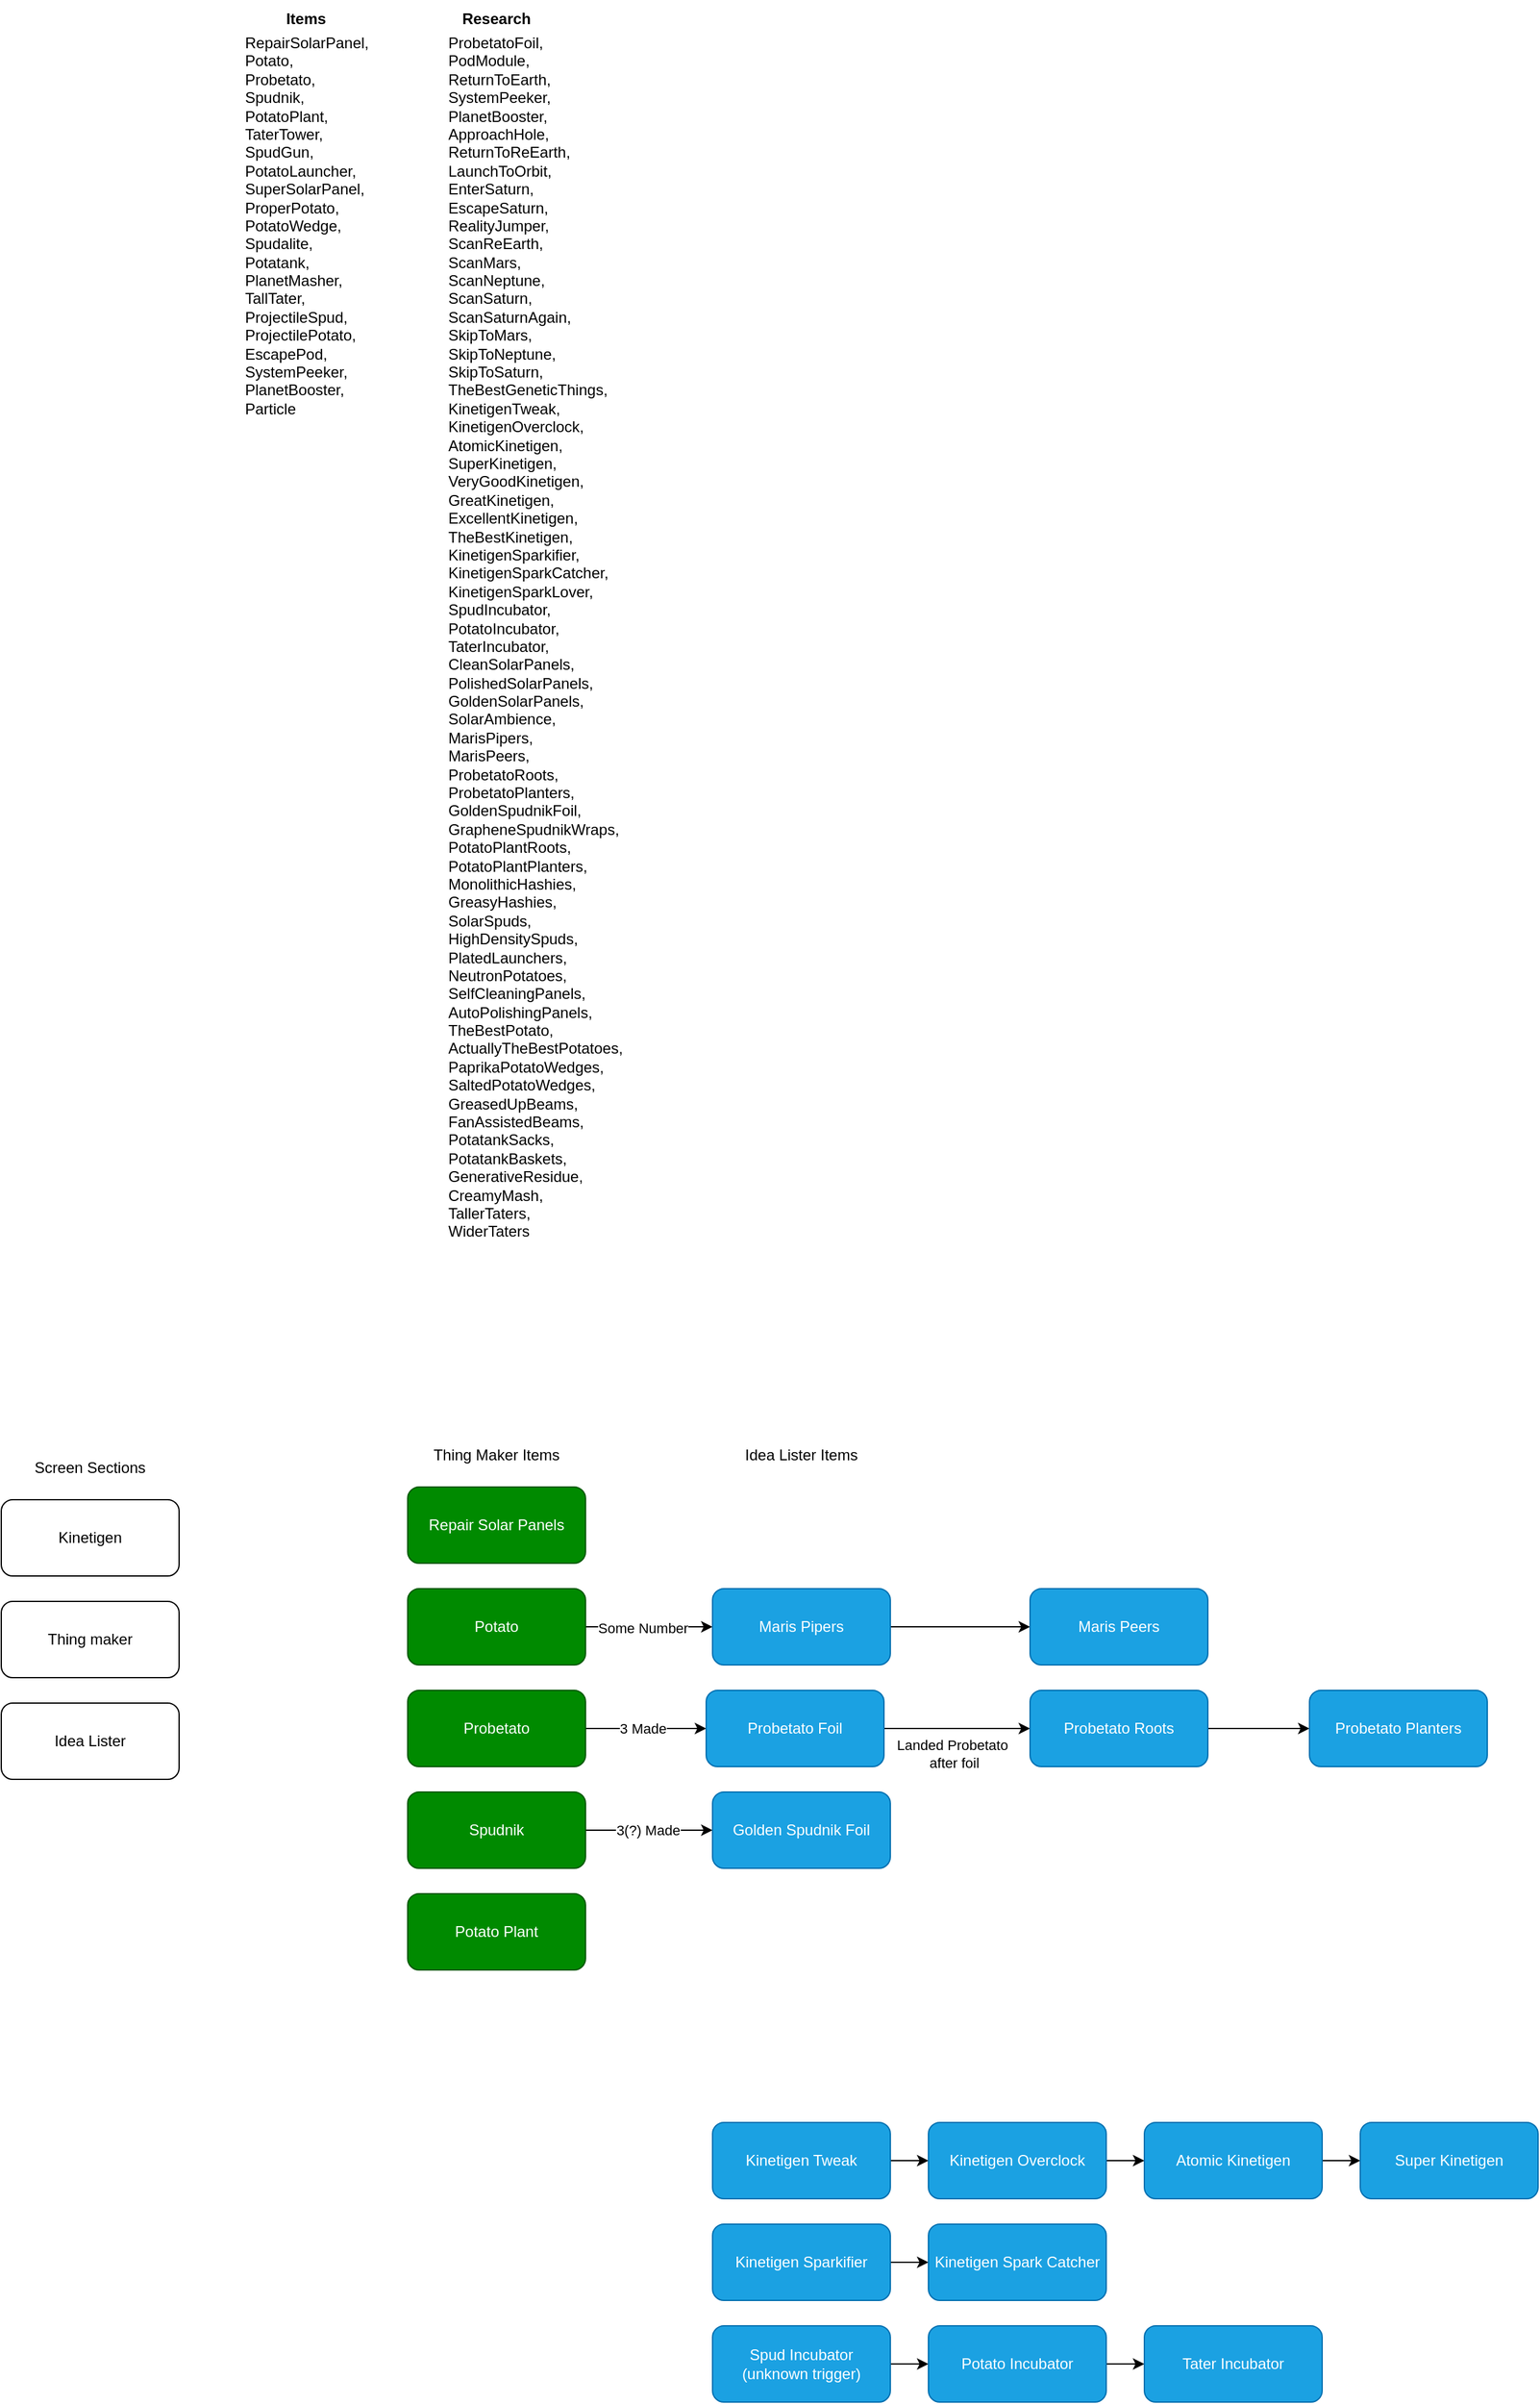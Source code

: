 <mxfile version="28.2.8">
  <diagram name="Page-1" id="n3-GUCPDhhxMAptAHIXt">
    <mxGraphModel dx="2276" dy="1851" grid="1" gridSize="10" guides="1" tooltips="1" connect="1" arrows="1" fold="1" page="1" pageScale="1" pageWidth="850" pageHeight="1100" math="0" shadow="0">
      <root>
        <mxCell id="0" />
        <mxCell id="1" parent="0" />
        <mxCell id="xfNLc5fEMq5k_Efv11nq-2" value="Repair Solar Panels" style="rounded=1;whiteSpace=wrap;html=1;fillColor=#008a00;fontColor=#ffffff;strokeColor=#005700;" vertex="1" parent="1">
          <mxGeometry x="40" y="80" width="140" height="60" as="geometry" />
        </mxCell>
        <mxCell id="xfNLc5fEMq5k_Efv11nq-3" value="Kinetigen" style="rounded=1;whiteSpace=wrap;html=1;" vertex="1" parent="1">
          <mxGeometry x="-280" y="90" width="140" height="60" as="geometry" />
        </mxCell>
        <mxCell id="xfNLc5fEMq5k_Efv11nq-4" value="Thing maker" style="rounded=1;whiteSpace=wrap;html=1;" vertex="1" parent="1">
          <mxGeometry x="-280" y="170" width="140" height="60" as="geometry" />
        </mxCell>
        <mxCell id="xfNLc5fEMq5k_Efv11nq-5" value="Idea Lister" style="rounded=1;whiteSpace=wrap;html=1;" vertex="1" parent="1">
          <mxGeometry x="-280" y="250" width="140" height="60" as="geometry" />
        </mxCell>
        <mxCell id="xfNLc5fEMq5k_Efv11nq-17" style="edgeStyle=orthogonalEdgeStyle;rounded=0;orthogonalLoop=1;jettySize=auto;html=1;entryX=0;entryY=0.5;entryDx=0;entryDy=0;" edge="1" parent="1" source="xfNLc5fEMq5k_Efv11nq-6" target="xfNLc5fEMq5k_Efv11nq-16">
          <mxGeometry relative="1" as="geometry" />
        </mxCell>
        <mxCell id="xfNLc5fEMq5k_Efv11nq-20" value="Some Number" style="edgeLabel;html=1;align=center;verticalAlign=middle;resizable=0;points=[];" vertex="1" connectable="0" parent="xfNLc5fEMq5k_Efv11nq-17">
          <mxGeometry x="-0.111" y="-1" relative="1" as="geometry">
            <mxPoint as="offset" />
          </mxGeometry>
        </mxCell>
        <mxCell id="xfNLc5fEMq5k_Efv11nq-6" value="Potato" style="rounded=1;whiteSpace=wrap;html=1;fillColor=#008a00;fontColor=#ffffff;strokeColor=#005700;" vertex="1" parent="1">
          <mxGeometry x="40" y="160" width="140" height="60" as="geometry" />
        </mxCell>
        <mxCell id="xfNLc5fEMq5k_Efv11nq-39" style="edgeStyle=orthogonalEdgeStyle;rounded=0;orthogonalLoop=1;jettySize=auto;html=1;exitX=1;exitY=0.5;exitDx=0;exitDy=0;" edge="1" parent="1" source="xfNLc5fEMq5k_Efv11nq-7" target="xfNLc5fEMq5k_Efv11nq-24">
          <mxGeometry relative="1" as="geometry" />
        </mxCell>
        <mxCell id="xfNLc5fEMq5k_Efv11nq-40" value="3 Made" style="edgeLabel;html=1;align=center;verticalAlign=middle;resizable=0;points=[];" vertex="1" connectable="0" parent="xfNLc5fEMq5k_Efv11nq-39">
          <mxGeometry x="0.158" y="-3" relative="1" as="geometry">
            <mxPoint x="-10" y="-3" as="offset" />
          </mxGeometry>
        </mxCell>
        <mxCell id="xfNLc5fEMq5k_Efv11nq-7" value="Probetato" style="rounded=1;whiteSpace=wrap;html=1;fillColor=#008a00;fontColor=#ffffff;strokeColor=#005700;" vertex="1" parent="1">
          <mxGeometry x="40" y="240" width="140" height="60" as="geometry" />
        </mxCell>
        <mxCell id="xfNLc5fEMq5k_Efv11nq-8" value="Thing Maker Items" style="text;html=1;whiteSpace=wrap;strokeColor=none;fillColor=none;align=center;verticalAlign=middle;rounded=0;" vertex="1" parent="1">
          <mxGeometry x="45" y="40" width="130" height="30" as="geometry" />
        </mxCell>
        <mxCell id="xfNLc5fEMq5k_Efv11nq-9" value="Screen Sections" style="text;html=1;whiteSpace=wrap;strokeColor=none;fillColor=none;align=center;verticalAlign=middle;rounded=0;" vertex="1" parent="1">
          <mxGeometry x="-275" y="50" width="130" height="30" as="geometry" />
        </mxCell>
        <mxCell id="xfNLc5fEMq5k_Efv11nq-15" value="" style="edgeStyle=orthogonalEdgeStyle;rounded=0;orthogonalLoop=1;jettySize=auto;html=1;" edge="1" parent="1" source="xfNLc5fEMq5k_Efv11nq-10" target="xfNLc5fEMq5k_Efv11nq-14">
          <mxGeometry relative="1" as="geometry" />
        </mxCell>
        <mxCell id="xfNLc5fEMq5k_Efv11nq-10" value="Kinetigen Tweak" style="rounded=1;whiteSpace=wrap;html=1;fillColor=#1ba1e2;fontColor=#ffffff;strokeColor=#006EAF;" vertex="1" parent="1">
          <mxGeometry x="280" y="580" width="140" height="60" as="geometry" />
        </mxCell>
        <mxCell id="xfNLc5fEMq5k_Efv11nq-13" value="Idea Lister Items" style="text;html=1;whiteSpace=wrap;strokeColor=none;fillColor=none;align=center;verticalAlign=middle;rounded=0;" vertex="1" parent="1">
          <mxGeometry x="285" y="40" width="130" height="30" as="geometry" />
        </mxCell>
        <mxCell id="xfNLc5fEMq5k_Efv11nq-30" value="" style="edgeStyle=orthogonalEdgeStyle;rounded=0;orthogonalLoop=1;jettySize=auto;html=1;" edge="1" parent="1" source="xfNLc5fEMq5k_Efv11nq-14" target="xfNLc5fEMq5k_Efv11nq-29">
          <mxGeometry relative="1" as="geometry" />
        </mxCell>
        <mxCell id="xfNLc5fEMq5k_Efv11nq-14" value="Kinetigen Overclock" style="rounded=1;whiteSpace=wrap;html=1;fillColor=#1ba1e2;fontColor=#ffffff;strokeColor=#006EAF;" vertex="1" parent="1">
          <mxGeometry x="450" y="580" width="140" height="60" as="geometry" />
        </mxCell>
        <mxCell id="xfNLc5fEMq5k_Efv11nq-19" value="" style="edgeStyle=orthogonalEdgeStyle;rounded=0;orthogonalLoop=1;jettySize=auto;html=1;" edge="1" parent="1" source="xfNLc5fEMq5k_Efv11nq-16" target="xfNLc5fEMq5k_Efv11nq-18">
          <mxGeometry relative="1" as="geometry" />
        </mxCell>
        <mxCell id="xfNLc5fEMq5k_Efv11nq-16" value="Maris Pipers" style="rounded=1;whiteSpace=wrap;html=1;fillColor=#1ba1e2;fontColor=#ffffff;strokeColor=#006EAF;" vertex="1" parent="1">
          <mxGeometry x="280" y="160" width="140" height="60" as="geometry" />
        </mxCell>
        <mxCell id="xfNLc5fEMq5k_Efv11nq-18" value="Maris Peers" style="rounded=1;whiteSpace=wrap;html=1;fillColor=#1ba1e2;fontColor=#ffffff;strokeColor=#006EAF;" vertex="1" parent="1">
          <mxGeometry x="530" y="160" width="140" height="60" as="geometry" />
        </mxCell>
        <mxCell id="xfNLc5fEMq5k_Efv11nq-42" value="" style="edgeStyle=orthogonalEdgeStyle;rounded=0;orthogonalLoop=1;jettySize=auto;html=1;" edge="1" parent="1" source="xfNLc5fEMq5k_Efv11nq-24" target="xfNLc5fEMq5k_Efv11nq-41">
          <mxGeometry relative="1" as="geometry" />
        </mxCell>
        <mxCell id="xfNLc5fEMq5k_Efv11nq-43" value="Landed Probetato&amp;nbsp;&lt;div&gt;after foil&lt;/div&gt;" style="edgeLabel;html=1;align=center;verticalAlign=middle;resizable=0;points=[];" vertex="1" connectable="0" parent="xfNLc5fEMq5k_Efv11nq-42">
          <mxGeometry x="-0.252" y="3" relative="1" as="geometry">
            <mxPoint x="12" y="23" as="offset" />
          </mxGeometry>
        </mxCell>
        <mxCell id="xfNLc5fEMq5k_Efv11nq-24" value="Probetato Foil" style="rounded=1;whiteSpace=wrap;html=1;fillColor=#1ba1e2;fontColor=#ffffff;strokeColor=#006EAF;" vertex="1" parent="1">
          <mxGeometry x="275" y="240" width="140" height="60" as="geometry" />
        </mxCell>
        <mxCell id="xfNLc5fEMq5k_Efv11nq-33" style="edgeStyle=orthogonalEdgeStyle;rounded=0;orthogonalLoop=1;jettySize=auto;html=1;exitX=1;exitY=0.5;exitDx=0;exitDy=0;entryX=0;entryY=0.5;entryDx=0;entryDy=0;" edge="1" parent="1" source="xfNLc5fEMq5k_Efv11nq-28" target="xfNLc5fEMq5k_Efv11nq-32">
          <mxGeometry relative="1" as="geometry" />
        </mxCell>
        <mxCell id="xfNLc5fEMq5k_Efv11nq-34" value="3(?) Made" style="edgeLabel;html=1;align=center;verticalAlign=middle;resizable=0;points=[];" vertex="1" connectable="0" parent="xfNLc5fEMq5k_Efv11nq-33">
          <mxGeometry x="-0.029" relative="1" as="geometry">
            <mxPoint as="offset" />
          </mxGeometry>
        </mxCell>
        <mxCell id="xfNLc5fEMq5k_Efv11nq-28" value="Spudnik" style="rounded=1;whiteSpace=wrap;html=1;fillColor=#008a00;fontColor=#ffffff;strokeColor=#005700;" vertex="1" parent="1">
          <mxGeometry x="40" y="320" width="140" height="60" as="geometry" />
        </mxCell>
        <mxCell id="xfNLc5fEMq5k_Efv11nq-52" value="" style="edgeStyle=orthogonalEdgeStyle;rounded=0;orthogonalLoop=1;jettySize=auto;html=1;" edge="1" parent="1" source="xfNLc5fEMq5k_Efv11nq-29" target="xfNLc5fEMq5k_Efv11nq-51">
          <mxGeometry relative="1" as="geometry" />
        </mxCell>
        <mxCell id="xfNLc5fEMq5k_Efv11nq-29" value="Atomic Kinetigen" style="rounded=1;whiteSpace=wrap;html=1;fillColor=#1ba1e2;fontColor=#ffffff;strokeColor=#006EAF;" vertex="1" parent="1">
          <mxGeometry x="620" y="580" width="140" height="60" as="geometry" />
        </mxCell>
        <mxCell id="xfNLc5fEMq5k_Efv11nq-38" value="" style="edgeStyle=orthogonalEdgeStyle;rounded=0;orthogonalLoop=1;jettySize=auto;html=1;" edge="1" parent="1" source="xfNLc5fEMq5k_Efv11nq-31" target="xfNLc5fEMq5k_Efv11nq-37">
          <mxGeometry relative="1" as="geometry" />
        </mxCell>
        <mxCell id="xfNLc5fEMq5k_Efv11nq-31" value="Kinetigen Sparkifier" style="rounded=1;whiteSpace=wrap;html=1;fillColor=#1ba1e2;fontColor=#ffffff;strokeColor=#006EAF;" vertex="1" parent="1">
          <mxGeometry x="280" y="660" width="140" height="60" as="geometry" />
        </mxCell>
        <mxCell id="xfNLc5fEMq5k_Efv11nq-32" value="Golden Spudnik Foil" style="rounded=1;whiteSpace=wrap;html=1;fillColor=#1ba1e2;fontColor=#ffffff;strokeColor=#006EAF;" vertex="1" parent="1">
          <mxGeometry x="280" y="320" width="140" height="60" as="geometry" />
        </mxCell>
        <mxCell id="xfNLc5fEMq5k_Efv11nq-37" value="Kinetigen Spark Catcher" style="rounded=1;whiteSpace=wrap;html=1;fillColor=#1ba1e2;fontColor=#ffffff;strokeColor=#006EAF;" vertex="1" parent="1">
          <mxGeometry x="450" y="660" width="140" height="60" as="geometry" />
        </mxCell>
        <mxCell id="xfNLc5fEMq5k_Efv11nq-45" value="" style="edgeStyle=orthogonalEdgeStyle;rounded=0;orthogonalLoop=1;jettySize=auto;html=1;" edge="1" parent="1" source="xfNLc5fEMq5k_Efv11nq-41" target="xfNLc5fEMq5k_Efv11nq-44">
          <mxGeometry relative="1" as="geometry" />
        </mxCell>
        <mxCell id="xfNLc5fEMq5k_Efv11nq-41" value="Probetato Roots" style="rounded=1;whiteSpace=wrap;html=1;fillColor=#1ba1e2;fontColor=#ffffff;strokeColor=#006EAF;" vertex="1" parent="1">
          <mxGeometry x="530" y="240" width="140" height="60" as="geometry" />
        </mxCell>
        <mxCell id="xfNLc5fEMq5k_Efv11nq-44" value="Probetato Planters" style="rounded=1;whiteSpace=wrap;html=1;fillColor=#1ba1e2;fontColor=#ffffff;strokeColor=#006EAF;" vertex="1" parent="1">
          <mxGeometry x="750" y="240" width="140" height="60" as="geometry" />
        </mxCell>
        <mxCell id="xfNLc5fEMq5k_Efv11nq-48" value="" style="edgeStyle=orthogonalEdgeStyle;rounded=0;orthogonalLoop=1;jettySize=auto;html=1;" edge="1" parent="1" source="xfNLc5fEMq5k_Efv11nq-46" target="xfNLc5fEMq5k_Efv11nq-47">
          <mxGeometry relative="1" as="geometry" />
        </mxCell>
        <mxCell id="xfNLc5fEMq5k_Efv11nq-46" value="Spud Incubator&lt;div&gt;(unknown trigger)&lt;/div&gt;" style="rounded=1;whiteSpace=wrap;html=1;fillColor=#1ba1e2;fontColor=#ffffff;strokeColor=#006EAF;" vertex="1" parent="1">
          <mxGeometry x="280" y="740" width="140" height="60" as="geometry" />
        </mxCell>
        <mxCell id="xfNLc5fEMq5k_Efv11nq-54" value="" style="edgeStyle=orthogonalEdgeStyle;rounded=0;orthogonalLoop=1;jettySize=auto;html=1;" edge="1" parent="1" source="xfNLc5fEMq5k_Efv11nq-47" target="xfNLc5fEMq5k_Efv11nq-53">
          <mxGeometry relative="1" as="geometry" />
        </mxCell>
        <mxCell id="xfNLc5fEMq5k_Efv11nq-47" value="Potato Incubator" style="rounded=1;whiteSpace=wrap;html=1;fillColor=#1ba1e2;fontColor=#ffffff;strokeColor=#006EAF;" vertex="1" parent="1">
          <mxGeometry x="450" y="740" width="140" height="60" as="geometry" />
        </mxCell>
        <mxCell id="xfNLc5fEMq5k_Efv11nq-49" value="Potato Plant" style="rounded=1;whiteSpace=wrap;html=1;fillColor=#008a00;fontColor=#ffffff;strokeColor=#005700;" vertex="1" parent="1">
          <mxGeometry x="40" y="400" width="140" height="60" as="geometry" />
        </mxCell>
        <mxCell id="xfNLc5fEMq5k_Efv11nq-51" value="Super Kinetigen" style="rounded=1;whiteSpace=wrap;html=1;fillColor=#1ba1e2;fontColor=#ffffff;strokeColor=#006EAF;" vertex="1" parent="1">
          <mxGeometry x="790" y="580" width="140" height="60" as="geometry" />
        </mxCell>
        <mxCell id="xfNLc5fEMq5k_Efv11nq-53" value="Tater Incubator" style="rounded=1;whiteSpace=wrap;html=1;fillColor=#1ba1e2;fontColor=#ffffff;strokeColor=#006EAF;" vertex="1" parent="1">
          <mxGeometry x="620" y="740" width="140" height="60" as="geometry" />
        </mxCell>
        <mxCell id="xfNLc5fEMq5k_Efv11nq-55" value="ProbetatoFoil,&#xa;PodModule,&#xa;ReturnToEarth,&#xa;SystemPeeker,&#xa;PlanetBooster,&#xa;ApproachHole,&#xa;ReturnToReEarth,&#xa;LaunchToOrbit,&#xa;EnterSaturn,&#xa;EscapeSaturn,&#xa;RealityJumper,&#xa;ScanReEarth,&#xa;ScanMars,&#xa;ScanNeptune,&#xa;ScanSaturn,&#xa;ScanSaturnAgain,&#xa;SkipToMars,&#xa;SkipToNeptune,&#xa;SkipToSaturn,&#xa;TheBestGeneticThings,&#xa;KinetigenTweak,&#xa;KinetigenOverclock,&#xa;AtomicKinetigen,&#xa;SuperKinetigen,&#xa;VeryGoodKinetigen,&#xa;GreatKinetigen,&#xa;ExcellentKinetigen,&#xa;TheBestKinetigen,&#xa;KinetigenSparkifier,&#xa;KinetigenSparkCatcher,&#xa;KinetigenSparkLover,&#xa;SpudIncubator,&#xa;PotatoIncubator,&#xa;TaterIncubator,&#xa;CleanSolarPanels,&#xa;PolishedSolarPanels,&#xa;GoldenSolarPanels,&#xa;SolarAmbience,&#xa;MarisPipers,&#xa;MarisPeers,&#xa;ProbetatoRoots,&#xa;ProbetatoPlanters,&#xa;GoldenSpudnikFoil,&#xa;GrapheneSpudnikWraps,&#xa;PotatoPlantRoots,&#xa;PotatoPlantPlanters,&#xa;MonolithicHashies,&#xa;GreasyHashies,&#xa;SolarSpuds,&#xa;HighDensitySpuds,&#xa;PlatedLaunchers,&#xa;NeutronPotatoes,&#xa;SelfCleaningPanels,&#xa;AutoPolishingPanels,&#xa;TheBestPotato,&#xa;ActuallyTheBestPotatoes,&#xa;PaprikaPotatoWedges,&#xa;SaltedPotatoWedges,&#xa;GreasedUpBeams,&#xa;FanAssistedBeams,&#xa;PotatankSacks,&#xa;PotatankBaskets,&#xa;GenerativeResidue,&#xa;CreamyMash,&#xa;TallerTaters,&#xa;WiderTaters" style="text;whiteSpace=wrap;" vertex="1" parent="1">
          <mxGeometry x="70" y="-1070" width="170" height="990" as="geometry" />
        </mxCell>
        <mxCell id="xfNLc5fEMq5k_Efv11nq-57" value="&lt;b&gt;Research&lt;/b&gt;" style="text;html=1;whiteSpace=wrap;strokeColor=none;fillColor=none;align=center;verticalAlign=middle;rounded=0;" vertex="1" parent="1">
          <mxGeometry x="80" y="-1090" width="60" height="30" as="geometry" />
        </mxCell>
        <mxCell id="xfNLc5fEMq5k_Efv11nq-58" value="RepairSolarPanel,&#xa;Potato,&#xa;Probetato,&#xa;Spudnik,&#xa;PotatoPlant,&#xa;TaterTower,&#xa;SpudGun,&#xa;PotatoLauncher,&#xa;SuperSolarPanel,&#xa;ProperPotato,&#xa;PotatoWedge,&#xa;Spudalite,&#xa;Potatank,&#xa;PlanetMasher,&#xa;TallTater,&#xa;ProjectileSpud,&#xa;ProjectilePotato,&#xa;EscapePod,&#xa;SystemPeeker,&#xa;PlanetBooster,&#xa;Particle" style="text;whiteSpace=wrap;" vertex="1" parent="1">
          <mxGeometry x="-90" y="-1070" width="130" height="330" as="geometry" />
        </mxCell>
        <mxCell id="xfNLc5fEMq5k_Efv11nq-59" value="&lt;b&gt;Items&lt;/b&gt;" style="text;html=1;whiteSpace=wrap;strokeColor=none;fillColor=none;align=center;verticalAlign=middle;rounded=0;" vertex="1" parent="1">
          <mxGeometry x="-90" y="-1090" width="100" height="30" as="geometry" />
        </mxCell>
      </root>
    </mxGraphModel>
  </diagram>
</mxfile>
